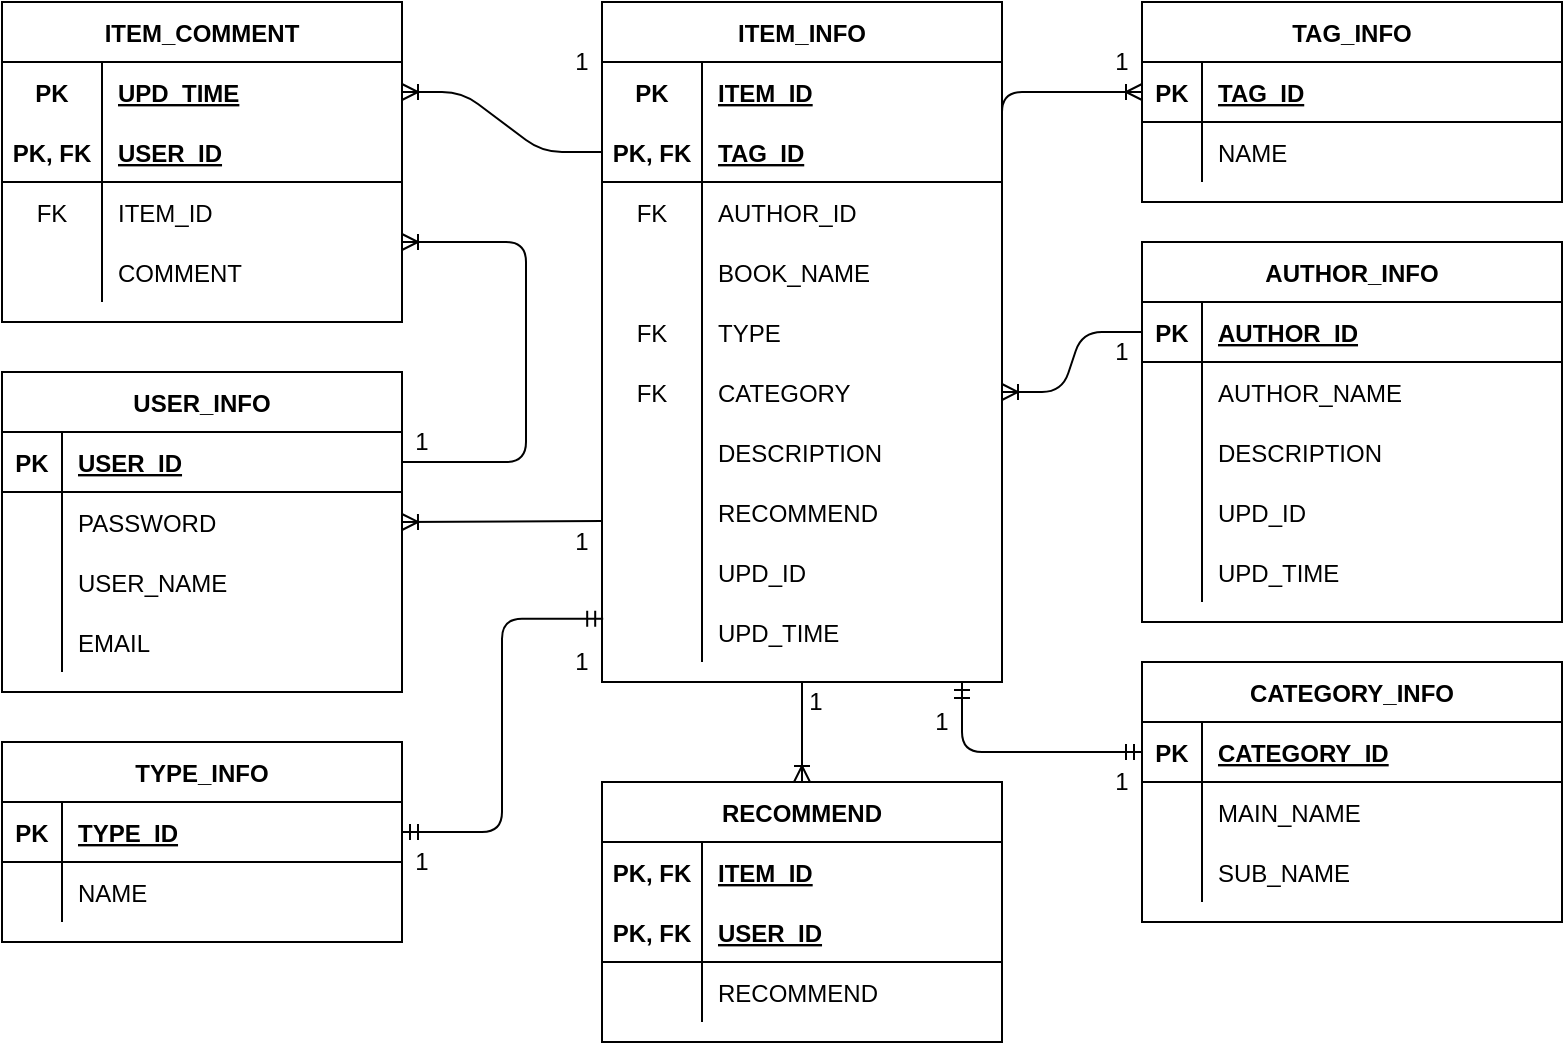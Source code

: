<mxfile version="15.2.7" type="device"><diagram id="R2lEEEUBdFMjLlhIrx00" name="Page-1"><mxGraphModel dx="2005" dy="641" grid="1" gridSize="10" guides="1" tooltips="1" connect="1" arrows="1" fold="1" page="1" pageScale="1" pageWidth="827" pageHeight="583" math="0" shadow="0" extFonts="Permanent Marker^https://fonts.googleapis.com/css?family=Permanent+Marker"><root><mxCell id="0"/><mxCell id="1" parent="0"/><mxCell id="C-vyLk0tnHw3VtMMgP7b-2" value="AUTHOR_INFO" style="shape=table;startSize=30;container=1;collapsible=1;childLayout=tableLayout;fixedRows=1;rowLines=0;fontStyle=1;align=center;resizeLast=1;" parent="1" vertex="1"><mxGeometry x="-230" y="160" width="210" height="190" as="geometry"/></mxCell><mxCell id="C-vyLk0tnHw3VtMMgP7b-3" value="" style="shape=partialRectangle;collapsible=0;dropTarget=0;pointerEvents=0;fillColor=none;points=[[0,0.5],[1,0.5]];portConstraint=eastwest;top=0;left=0;right=0;bottom=1;" parent="C-vyLk0tnHw3VtMMgP7b-2" vertex="1"><mxGeometry y="30" width="210" height="30" as="geometry"/></mxCell><mxCell id="C-vyLk0tnHw3VtMMgP7b-4" value="PK" style="shape=partialRectangle;overflow=hidden;connectable=0;fillColor=none;top=0;left=0;bottom=0;right=0;fontStyle=1;" parent="C-vyLk0tnHw3VtMMgP7b-3" vertex="1"><mxGeometry width="30" height="30" as="geometry"/></mxCell><mxCell id="C-vyLk0tnHw3VtMMgP7b-5" value="AUTHOR_ID" style="shape=partialRectangle;overflow=hidden;connectable=0;fillColor=none;top=0;left=0;bottom=0;right=0;align=left;spacingLeft=6;fontStyle=5;" parent="C-vyLk0tnHw3VtMMgP7b-3" vertex="1"><mxGeometry x="30" width="180" height="30" as="geometry"/></mxCell><mxCell id="C-vyLk0tnHw3VtMMgP7b-6" value="" style="shape=partialRectangle;collapsible=0;dropTarget=0;pointerEvents=0;fillColor=none;points=[[0,0.5],[1,0.5]];portConstraint=eastwest;top=0;left=0;right=0;bottom=0;" parent="C-vyLk0tnHw3VtMMgP7b-2" vertex="1"><mxGeometry y="60" width="210" height="30" as="geometry"/></mxCell><mxCell id="C-vyLk0tnHw3VtMMgP7b-7" value="" style="shape=partialRectangle;overflow=hidden;connectable=0;fillColor=none;top=0;left=0;bottom=0;right=0;" parent="C-vyLk0tnHw3VtMMgP7b-6" vertex="1"><mxGeometry width="30" height="30" as="geometry"/></mxCell><mxCell id="C-vyLk0tnHw3VtMMgP7b-8" value="AUTHOR_NAME" style="shape=partialRectangle;overflow=hidden;connectable=0;fillColor=none;top=0;left=0;bottom=0;right=0;align=left;spacingLeft=6;" parent="C-vyLk0tnHw3VtMMgP7b-6" vertex="1"><mxGeometry x="30" width="180" height="30" as="geometry"/></mxCell><mxCell id="C-vyLk0tnHw3VtMMgP7b-9" value="" style="shape=partialRectangle;collapsible=0;dropTarget=0;pointerEvents=0;fillColor=none;points=[[0,0.5],[1,0.5]];portConstraint=eastwest;top=0;left=0;right=0;bottom=0;" parent="C-vyLk0tnHw3VtMMgP7b-2" vertex="1"><mxGeometry y="90" width="210" height="30" as="geometry"/></mxCell><mxCell id="C-vyLk0tnHw3VtMMgP7b-10" value="" style="shape=partialRectangle;overflow=hidden;connectable=0;fillColor=none;top=0;left=0;bottom=0;right=0;" parent="C-vyLk0tnHw3VtMMgP7b-9" vertex="1"><mxGeometry width="30" height="30" as="geometry"/></mxCell><mxCell id="C-vyLk0tnHw3VtMMgP7b-11" value="DESCRIPTION" style="shape=partialRectangle;overflow=hidden;connectable=0;fillColor=none;top=0;left=0;bottom=0;right=0;align=left;spacingLeft=6;" parent="C-vyLk0tnHw3VtMMgP7b-9" vertex="1"><mxGeometry x="30" width="180" height="30" as="geometry"/></mxCell><mxCell id="mTfB78y3xruUFNrAkFJa-68" style="shape=partialRectangle;collapsible=0;dropTarget=0;pointerEvents=0;fillColor=none;points=[[0,0.5],[1,0.5]];portConstraint=eastwest;top=0;left=0;right=0;bottom=0;" parent="C-vyLk0tnHw3VtMMgP7b-2" vertex="1"><mxGeometry y="120" width="210" height="30" as="geometry"/></mxCell><mxCell id="mTfB78y3xruUFNrAkFJa-69" style="shape=partialRectangle;overflow=hidden;connectable=0;fillColor=none;top=0;left=0;bottom=0;right=0;" parent="mTfB78y3xruUFNrAkFJa-68" vertex="1"><mxGeometry width="30" height="30" as="geometry"/></mxCell><mxCell id="mTfB78y3xruUFNrAkFJa-70" value="UPD_ID" style="shape=partialRectangle;overflow=hidden;connectable=0;fillColor=none;top=0;left=0;bottom=0;right=0;align=left;spacingLeft=6;" parent="mTfB78y3xruUFNrAkFJa-68" vertex="1"><mxGeometry x="30" width="180" height="30" as="geometry"/></mxCell><mxCell id="mTfB78y3xruUFNrAkFJa-71" style="shape=partialRectangle;collapsible=0;dropTarget=0;pointerEvents=0;fillColor=none;points=[[0,0.5],[1,0.5]];portConstraint=eastwest;top=0;left=0;right=0;bottom=0;" parent="C-vyLk0tnHw3VtMMgP7b-2" vertex="1"><mxGeometry y="150" width="210" height="30" as="geometry"/></mxCell><mxCell id="mTfB78y3xruUFNrAkFJa-72" style="shape=partialRectangle;overflow=hidden;connectable=0;fillColor=none;top=0;left=0;bottom=0;right=0;" parent="mTfB78y3xruUFNrAkFJa-71" vertex="1"><mxGeometry width="30" height="30" as="geometry"/></mxCell><mxCell id="mTfB78y3xruUFNrAkFJa-73" value="UPD_TIME" style="shape=partialRectangle;overflow=hidden;connectable=0;fillColor=none;top=0;left=0;bottom=0;right=0;align=left;spacingLeft=6;" parent="mTfB78y3xruUFNrAkFJa-71" vertex="1"><mxGeometry x="30" width="180" height="30" as="geometry"/></mxCell><mxCell id="C-vyLk0tnHw3VtMMgP7b-13" value="TAG_INFO" style="shape=table;startSize=30;container=1;collapsible=1;childLayout=tableLayout;fixedRows=1;rowLines=0;fontStyle=1;align=center;resizeLast=1;" parent="1" vertex="1"><mxGeometry x="-230" y="40" width="210" height="100" as="geometry"/></mxCell><mxCell id="C-vyLk0tnHw3VtMMgP7b-14" value="" style="shape=partialRectangle;collapsible=0;dropTarget=0;pointerEvents=0;fillColor=none;points=[[0,0.5],[1,0.5]];portConstraint=eastwest;top=0;left=0;right=0;bottom=1;" parent="C-vyLk0tnHw3VtMMgP7b-13" vertex="1"><mxGeometry y="30" width="210" height="30" as="geometry"/></mxCell><mxCell id="C-vyLk0tnHw3VtMMgP7b-15" value="PK" style="shape=partialRectangle;overflow=hidden;connectable=0;fillColor=none;top=0;left=0;bottom=0;right=0;fontStyle=1;" parent="C-vyLk0tnHw3VtMMgP7b-14" vertex="1"><mxGeometry width="30" height="30" as="geometry"/></mxCell><mxCell id="C-vyLk0tnHw3VtMMgP7b-16" value="TAG_ID" style="shape=partialRectangle;overflow=hidden;connectable=0;fillColor=none;top=0;left=0;bottom=0;right=0;align=left;spacingLeft=6;fontStyle=5;" parent="C-vyLk0tnHw3VtMMgP7b-14" vertex="1"><mxGeometry x="30" width="180" height="30" as="geometry"/></mxCell><mxCell id="C-vyLk0tnHw3VtMMgP7b-20" value="" style="shape=partialRectangle;collapsible=0;dropTarget=0;pointerEvents=0;fillColor=none;points=[[0,0.5],[1,0.5]];portConstraint=eastwest;top=0;left=0;right=0;bottom=0;" parent="C-vyLk0tnHw3VtMMgP7b-13" vertex="1"><mxGeometry y="60" width="210" height="30" as="geometry"/></mxCell><mxCell id="C-vyLk0tnHw3VtMMgP7b-21" value="" style="shape=partialRectangle;overflow=hidden;connectable=0;fillColor=none;top=0;left=0;bottom=0;right=0;" parent="C-vyLk0tnHw3VtMMgP7b-20" vertex="1"><mxGeometry width="30" height="30" as="geometry"/></mxCell><mxCell id="C-vyLk0tnHw3VtMMgP7b-22" value="NAME" style="shape=partialRectangle;overflow=hidden;connectable=0;fillColor=none;top=0;left=0;bottom=0;right=0;align=left;spacingLeft=6;" parent="C-vyLk0tnHw3VtMMgP7b-20" vertex="1"><mxGeometry x="30" width="180" height="30" as="geometry"/></mxCell><mxCell id="C-vyLk0tnHw3VtMMgP7b-23" value="ITEM_INFO" style="shape=table;startSize=30;container=1;collapsible=1;childLayout=tableLayout;fixedRows=1;rowLines=0;fontStyle=1;align=center;resizeLast=1;" parent="1" vertex="1"><mxGeometry x="-500" y="40" width="200" height="340" as="geometry"/></mxCell><mxCell id="mTfB78y3xruUFNrAkFJa-4" style="shape=partialRectangle;collapsible=0;dropTarget=0;pointerEvents=0;fillColor=none;points=[[0,0.5],[1,0.5]];portConstraint=eastwest;top=0;left=0;right=0;bottom=0;" parent="C-vyLk0tnHw3VtMMgP7b-23" vertex="1"><mxGeometry y="30" width="200" height="30" as="geometry"/></mxCell><mxCell id="mTfB78y3xruUFNrAkFJa-5" value="PK" style="shape=partialRectangle;overflow=hidden;connectable=0;fillColor=none;top=0;left=0;bottom=0;right=0;fontStyle=1" parent="mTfB78y3xruUFNrAkFJa-4" vertex="1"><mxGeometry width="50" height="30" as="geometry"/></mxCell><mxCell id="mTfB78y3xruUFNrAkFJa-6" value="ITEM_ID" style="shape=partialRectangle;overflow=hidden;connectable=0;fillColor=none;top=0;left=0;bottom=0;right=0;align=left;spacingLeft=6;fontStyle=5" parent="mTfB78y3xruUFNrAkFJa-4" vertex="1"><mxGeometry x="50" width="150" height="30" as="geometry"/></mxCell><mxCell id="C-vyLk0tnHw3VtMMgP7b-24" value="" style="shape=partialRectangle;collapsible=0;dropTarget=0;pointerEvents=0;fillColor=none;points=[[0,0.5],[1,0.5]];portConstraint=eastwest;top=0;left=0;right=0;bottom=1;" parent="C-vyLk0tnHw3VtMMgP7b-23" vertex="1"><mxGeometry y="60" width="200" height="30" as="geometry"/></mxCell><mxCell id="C-vyLk0tnHw3VtMMgP7b-25" value="PK, FK" style="shape=partialRectangle;overflow=hidden;connectable=0;fillColor=none;top=0;left=0;bottom=0;right=0;fontStyle=1;" parent="C-vyLk0tnHw3VtMMgP7b-24" vertex="1"><mxGeometry width="50" height="30" as="geometry"/></mxCell><mxCell id="C-vyLk0tnHw3VtMMgP7b-26" value="TAG_ID" style="shape=partialRectangle;overflow=hidden;connectable=0;fillColor=none;top=0;left=0;bottom=0;right=0;align=left;spacingLeft=6;fontStyle=5;" parent="C-vyLk0tnHw3VtMMgP7b-24" vertex="1"><mxGeometry x="50" width="150" height="30" as="geometry"/></mxCell><mxCell id="mTfB78y3xruUFNrAkFJa-1" style="shape=partialRectangle;collapsible=0;dropTarget=0;pointerEvents=0;fillColor=none;points=[[0,0.5],[1,0.5]];portConstraint=eastwest;top=0;left=0;right=0;bottom=0;" parent="C-vyLk0tnHw3VtMMgP7b-23" vertex="1"><mxGeometry y="90" width="200" height="30" as="geometry"/></mxCell><mxCell id="mTfB78y3xruUFNrAkFJa-2" value="FK" style="shape=partialRectangle;overflow=hidden;connectable=0;fillColor=none;top=0;left=0;bottom=0;right=0;" parent="mTfB78y3xruUFNrAkFJa-1" vertex="1"><mxGeometry width="50" height="30" as="geometry"/></mxCell><mxCell id="mTfB78y3xruUFNrAkFJa-3" value="AUTHOR_ID" style="shape=partialRectangle;overflow=hidden;connectable=0;fillColor=none;top=0;left=0;bottom=0;right=0;align=left;spacingLeft=6;" parent="mTfB78y3xruUFNrAkFJa-1" vertex="1"><mxGeometry x="50" width="150" height="30" as="geometry"/></mxCell><mxCell id="C-vyLk0tnHw3VtMMgP7b-27" value="" style="shape=partialRectangle;collapsible=0;dropTarget=0;pointerEvents=0;fillColor=none;points=[[0,0.5],[1,0.5]];portConstraint=eastwest;top=0;left=0;right=0;bottom=0;" parent="C-vyLk0tnHw3VtMMgP7b-23" vertex="1"><mxGeometry y="120" width="200" height="30" as="geometry"/></mxCell><mxCell id="C-vyLk0tnHw3VtMMgP7b-28" value="" style="shape=partialRectangle;overflow=hidden;connectable=0;fillColor=none;top=0;left=0;bottom=0;right=0;" parent="C-vyLk0tnHw3VtMMgP7b-27" vertex="1"><mxGeometry width="50" height="30" as="geometry"/></mxCell><mxCell id="C-vyLk0tnHw3VtMMgP7b-29" value="BOOK_NAME" style="shape=partialRectangle;overflow=hidden;connectable=0;fillColor=none;top=0;left=0;bottom=0;right=0;align=left;spacingLeft=6;" parent="C-vyLk0tnHw3VtMMgP7b-27" vertex="1"><mxGeometry x="50" width="150" height="30" as="geometry"/></mxCell><mxCell id="mTfB78y3xruUFNrAkFJa-52" style="shape=partialRectangle;collapsible=0;dropTarget=0;pointerEvents=0;fillColor=none;points=[[0,0.5],[1,0.5]];portConstraint=eastwest;top=0;left=0;right=0;bottom=0;" parent="C-vyLk0tnHw3VtMMgP7b-23" vertex="1"><mxGeometry y="150" width="200" height="30" as="geometry"/></mxCell><mxCell id="mTfB78y3xruUFNrAkFJa-53" value="FK" style="shape=partialRectangle;overflow=hidden;connectable=0;fillColor=none;top=0;left=0;bottom=0;right=0;" parent="mTfB78y3xruUFNrAkFJa-52" vertex="1"><mxGeometry width="50" height="30" as="geometry"/></mxCell><mxCell id="mTfB78y3xruUFNrAkFJa-54" value="TYPE" style="shape=partialRectangle;overflow=hidden;connectable=0;fillColor=none;top=0;left=0;bottom=0;right=0;align=left;spacingLeft=6;" parent="mTfB78y3xruUFNrAkFJa-52" vertex="1"><mxGeometry x="50" width="150" height="30" as="geometry"/></mxCell><mxCell id="mTfB78y3xruUFNrAkFJa-43" style="shape=partialRectangle;collapsible=0;dropTarget=0;pointerEvents=0;fillColor=none;points=[[0,0.5],[1,0.5]];portConstraint=eastwest;top=0;left=0;right=0;bottom=0;" parent="C-vyLk0tnHw3VtMMgP7b-23" vertex="1"><mxGeometry y="180" width="200" height="30" as="geometry"/></mxCell><mxCell id="mTfB78y3xruUFNrAkFJa-44" value="FK" style="shape=partialRectangle;overflow=hidden;connectable=0;fillColor=none;top=0;left=0;bottom=0;right=0;" parent="mTfB78y3xruUFNrAkFJa-43" vertex="1"><mxGeometry width="50" height="30" as="geometry"/></mxCell><mxCell id="mTfB78y3xruUFNrAkFJa-45" value="CATEGORY" style="shape=partialRectangle;overflow=hidden;connectable=0;fillColor=none;top=0;left=0;bottom=0;right=0;align=left;spacingLeft=6;" parent="mTfB78y3xruUFNrAkFJa-43" vertex="1"><mxGeometry x="50" width="150" height="30" as="geometry"/></mxCell><mxCell id="mTfB78y3xruUFNrAkFJa-49" style="shape=partialRectangle;collapsible=0;dropTarget=0;pointerEvents=0;fillColor=none;points=[[0,0.5],[1,0.5]];portConstraint=eastwest;top=0;left=0;right=0;bottom=0;" parent="C-vyLk0tnHw3VtMMgP7b-23" vertex="1"><mxGeometry y="210" width="200" height="30" as="geometry"/></mxCell><mxCell id="mTfB78y3xruUFNrAkFJa-50" style="shape=partialRectangle;overflow=hidden;connectable=0;fillColor=none;top=0;left=0;bottom=0;right=0;" parent="mTfB78y3xruUFNrAkFJa-49" vertex="1"><mxGeometry width="50" height="30" as="geometry"/></mxCell><mxCell id="mTfB78y3xruUFNrAkFJa-51" value="DESCRIPTION" style="shape=partialRectangle;overflow=hidden;connectable=0;fillColor=none;top=0;left=0;bottom=0;right=0;align=left;spacingLeft=6;" parent="mTfB78y3xruUFNrAkFJa-49" vertex="1"><mxGeometry x="50" width="150" height="30" as="geometry"/></mxCell><mxCell id="mTfB78y3xruUFNrAkFJa-65" style="shape=partialRectangle;collapsible=0;dropTarget=0;pointerEvents=0;fillColor=none;points=[[0,0.5],[1,0.5]];portConstraint=eastwest;top=0;left=0;right=0;bottom=0;" parent="C-vyLk0tnHw3VtMMgP7b-23" vertex="1"><mxGeometry y="240" width="200" height="30" as="geometry"/></mxCell><mxCell id="mTfB78y3xruUFNrAkFJa-66" style="shape=partialRectangle;overflow=hidden;connectable=0;fillColor=none;top=0;left=0;bottom=0;right=0;" parent="mTfB78y3xruUFNrAkFJa-65" vertex="1"><mxGeometry width="50" height="30" as="geometry"/></mxCell><mxCell id="mTfB78y3xruUFNrAkFJa-67" value="RECOMMEND" style="shape=partialRectangle;overflow=hidden;connectable=0;fillColor=none;top=0;left=0;bottom=0;right=0;align=left;spacingLeft=6;" parent="mTfB78y3xruUFNrAkFJa-65" vertex="1"><mxGeometry x="50" width="150" height="30" as="geometry"/></mxCell><mxCell id="mTfB78y3xruUFNrAkFJa-74" style="shape=partialRectangle;collapsible=0;dropTarget=0;pointerEvents=0;fillColor=none;points=[[0,0.5],[1,0.5]];portConstraint=eastwest;top=0;left=0;right=0;bottom=0;" parent="C-vyLk0tnHw3VtMMgP7b-23" vertex="1"><mxGeometry y="270" width="200" height="30" as="geometry"/></mxCell><mxCell id="mTfB78y3xruUFNrAkFJa-75" style="shape=partialRectangle;overflow=hidden;connectable=0;fillColor=none;top=0;left=0;bottom=0;right=0;" parent="mTfB78y3xruUFNrAkFJa-74" vertex="1"><mxGeometry width="50" height="30" as="geometry"/></mxCell><mxCell id="mTfB78y3xruUFNrAkFJa-76" value="UPD_ID" style="shape=partialRectangle;overflow=hidden;connectable=0;fillColor=none;top=0;left=0;bottom=0;right=0;align=left;spacingLeft=6;" parent="mTfB78y3xruUFNrAkFJa-74" vertex="1"><mxGeometry x="50" width="150" height="30" as="geometry"/></mxCell><mxCell id="mTfB78y3xruUFNrAkFJa-77" style="shape=partialRectangle;collapsible=0;dropTarget=0;pointerEvents=0;fillColor=none;points=[[0,0.5],[1,0.5]];portConstraint=eastwest;top=0;left=0;right=0;bottom=0;" parent="C-vyLk0tnHw3VtMMgP7b-23" vertex="1"><mxGeometry y="300" width="200" height="30" as="geometry"/></mxCell><mxCell id="mTfB78y3xruUFNrAkFJa-78" style="shape=partialRectangle;overflow=hidden;connectable=0;fillColor=none;top=0;left=0;bottom=0;right=0;" parent="mTfB78y3xruUFNrAkFJa-77" vertex="1"><mxGeometry width="50" height="30" as="geometry"/></mxCell><mxCell id="mTfB78y3xruUFNrAkFJa-79" value="UPD_TIME" style="shape=partialRectangle;overflow=hidden;connectable=0;fillColor=none;top=0;left=0;bottom=0;right=0;align=left;spacingLeft=6;" parent="mTfB78y3xruUFNrAkFJa-77" vertex="1"><mxGeometry x="50" width="150" height="30" as="geometry"/></mxCell><mxCell id="mTfB78y3xruUFNrAkFJa-7" value="ITEM_COMMENT" style="shape=table;startSize=30;container=1;collapsible=1;childLayout=tableLayout;fixedRows=1;rowLines=0;fontStyle=1;align=center;resizeLast=1;" parent="1" vertex="1"><mxGeometry x="-800" y="40" width="200" height="160" as="geometry"/></mxCell><mxCell id="mTfB78y3xruUFNrAkFJa-11" style="shape=partialRectangle;collapsible=0;dropTarget=0;pointerEvents=0;fillColor=none;points=[[0,0.5],[1,0.5]];portConstraint=eastwest;top=0;left=0;right=0;bottom=0;" parent="mTfB78y3xruUFNrAkFJa-7" vertex="1"><mxGeometry y="30" width="200" height="30" as="geometry"/></mxCell><mxCell id="mTfB78y3xruUFNrAkFJa-12" value="PK" style="shape=partialRectangle;overflow=hidden;connectable=0;fillColor=none;top=0;left=0;bottom=0;right=0;fontStyle=1" parent="mTfB78y3xruUFNrAkFJa-11" vertex="1"><mxGeometry width="50" height="30" as="geometry"/></mxCell><mxCell id="mTfB78y3xruUFNrAkFJa-13" value="UPD_TIME" style="shape=partialRectangle;overflow=hidden;connectable=0;fillColor=none;top=0;left=0;bottom=0;right=0;align=left;spacingLeft=6;fontStyle=5" parent="mTfB78y3xruUFNrAkFJa-11" vertex="1"><mxGeometry x="50" width="150" height="30" as="geometry"/></mxCell><mxCell id="mTfB78y3xruUFNrAkFJa-8" value="" style="shape=partialRectangle;collapsible=0;dropTarget=0;pointerEvents=0;fillColor=none;points=[[0,0.5],[1,0.5]];portConstraint=eastwest;top=0;left=0;right=0;bottom=1;" parent="mTfB78y3xruUFNrAkFJa-7" vertex="1"><mxGeometry y="60" width="200" height="30" as="geometry"/></mxCell><mxCell id="mTfB78y3xruUFNrAkFJa-9" value="PK, FK" style="shape=partialRectangle;overflow=hidden;connectable=0;fillColor=none;top=0;left=0;bottom=0;right=0;fontStyle=1;" parent="mTfB78y3xruUFNrAkFJa-8" vertex="1"><mxGeometry width="50" height="30" as="geometry"/></mxCell><mxCell id="mTfB78y3xruUFNrAkFJa-10" value="USER_ID" style="shape=partialRectangle;overflow=hidden;connectable=0;fillColor=none;top=0;left=0;bottom=0;right=0;align=left;spacingLeft=6;fontStyle=5;" parent="mTfB78y3xruUFNrAkFJa-8" vertex="1"><mxGeometry x="50" width="150" height="30" as="geometry"/></mxCell><mxCell id="mTfB78y3xruUFNrAkFJa-14" value="" style="shape=partialRectangle;collapsible=0;dropTarget=0;pointerEvents=0;fillColor=none;points=[[0,0.5],[1,0.5]];portConstraint=eastwest;top=0;left=0;right=0;bottom=0;" parent="mTfB78y3xruUFNrAkFJa-7" vertex="1"><mxGeometry y="90" width="200" height="30" as="geometry"/></mxCell><mxCell id="mTfB78y3xruUFNrAkFJa-15" value="FK" style="shape=partialRectangle;overflow=hidden;connectable=0;fillColor=none;top=0;left=0;bottom=0;right=0;" parent="mTfB78y3xruUFNrAkFJa-14" vertex="1"><mxGeometry width="50" height="30" as="geometry"/></mxCell><mxCell id="mTfB78y3xruUFNrAkFJa-16" value="ITEM_ID" style="shape=partialRectangle;overflow=hidden;connectable=0;fillColor=none;top=0;left=0;bottom=0;right=0;align=left;spacingLeft=6;" parent="mTfB78y3xruUFNrAkFJa-14" vertex="1"><mxGeometry x="50" width="150" height="30" as="geometry"/></mxCell><mxCell id="mTfB78y3xruUFNrAkFJa-17" style="shape=partialRectangle;collapsible=0;dropTarget=0;pointerEvents=0;fillColor=none;points=[[0,0.5],[1,0.5]];portConstraint=eastwest;top=0;left=0;right=0;bottom=0;" parent="mTfB78y3xruUFNrAkFJa-7" vertex="1"><mxGeometry y="120" width="200" height="30" as="geometry"/></mxCell><mxCell id="mTfB78y3xruUFNrAkFJa-18" style="shape=partialRectangle;overflow=hidden;connectable=0;fillColor=none;top=0;left=0;bottom=0;right=0;" parent="mTfB78y3xruUFNrAkFJa-17" vertex="1"><mxGeometry width="50" height="30" as="geometry"/></mxCell><mxCell id="mTfB78y3xruUFNrAkFJa-19" value="COMMENT" style="shape=partialRectangle;overflow=hidden;connectable=0;fillColor=none;top=0;left=0;bottom=0;right=0;align=left;spacingLeft=6;" parent="mTfB78y3xruUFNrAkFJa-17" vertex="1"><mxGeometry x="50" width="150" height="30" as="geometry"/></mxCell><mxCell id="mTfB78y3xruUFNrAkFJa-30" value="USER_INFO" style="shape=table;startSize=30;container=1;collapsible=1;childLayout=tableLayout;fixedRows=1;rowLines=0;fontStyle=1;align=center;resizeLast=1;" parent="1" vertex="1"><mxGeometry x="-800" y="225" width="200.0" height="160" as="geometry"/></mxCell><mxCell id="mTfB78y3xruUFNrAkFJa-31" value="" style="shape=partialRectangle;collapsible=0;dropTarget=0;pointerEvents=0;fillColor=none;points=[[0,0.5],[1,0.5]];portConstraint=eastwest;top=0;left=0;right=0;bottom=1;" parent="mTfB78y3xruUFNrAkFJa-30" vertex="1"><mxGeometry y="30" width="200.0" height="30" as="geometry"/></mxCell><mxCell id="mTfB78y3xruUFNrAkFJa-32" value="PK" style="shape=partialRectangle;overflow=hidden;connectable=0;fillColor=none;top=0;left=0;bottom=0;right=0;fontStyle=1;" parent="mTfB78y3xruUFNrAkFJa-31" vertex="1"><mxGeometry width="30" height="30" as="geometry"/></mxCell><mxCell id="mTfB78y3xruUFNrAkFJa-33" value="USER_ID" style="shape=partialRectangle;overflow=hidden;connectable=0;fillColor=none;top=0;left=0;bottom=0;right=0;align=left;spacingLeft=6;fontStyle=5;" parent="mTfB78y3xruUFNrAkFJa-31" vertex="1"><mxGeometry x="30" width="170.0" height="30" as="geometry"/></mxCell><mxCell id="kcVBaoiphU3VnjTuC6Q3-1" style="shape=partialRectangle;collapsible=0;dropTarget=0;pointerEvents=0;fillColor=none;points=[[0,0.5],[1,0.5]];portConstraint=eastwest;top=0;left=0;right=0;bottom=0;" vertex="1" parent="mTfB78y3xruUFNrAkFJa-30"><mxGeometry y="60" width="200.0" height="30" as="geometry"/></mxCell><mxCell id="kcVBaoiphU3VnjTuC6Q3-2" style="shape=partialRectangle;overflow=hidden;connectable=0;fillColor=none;top=0;left=0;bottom=0;right=0;" vertex="1" parent="kcVBaoiphU3VnjTuC6Q3-1"><mxGeometry width="30" height="30" as="geometry"/></mxCell><mxCell id="kcVBaoiphU3VnjTuC6Q3-3" value="PASSWORD" style="shape=partialRectangle;overflow=hidden;connectable=0;fillColor=none;top=0;left=0;bottom=0;right=0;align=left;spacingLeft=6;" vertex="1" parent="kcVBaoiphU3VnjTuC6Q3-1"><mxGeometry x="30" width="170.0" height="30" as="geometry"/></mxCell><mxCell id="mTfB78y3xruUFNrAkFJa-34" value="" style="shape=partialRectangle;collapsible=0;dropTarget=0;pointerEvents=0;fillColor=none;points=[[0,0.5],[1,0.5]];portConstraint=eastwest;top=0;left=0;right=0;bottom=0;" parent="mTfB78y3xruUFNrAkFJa-30" vertex="1"><mxGeometry y="90" width="200.0" height="30" as="geometry"/></mxCell><mxCell id="mTfB78y3xruUFNrAkFJa-35" value="" style="shape=partialRectangle;overflow=hidden;connectable=0;fillColor=none;top=0;left=0;bottom=0;right=0;" parent="mTfB78y3xruUFNrAkFJa-34" vertex="1"><mxGeometry width="30" height="30" as="geometry"/></mxCell><mxCell id="mTfB78y3xruUFNrAkFJa-36" value="USER_NAME" style="shape=partialRectangle;overflow=hidden;connectable=0;fillColor=none;top=0;left=0;bottom=0;right=0;align=left;spacingLeft=6;" parent="mTfB78y3xruUFNrAkFJa-34" vertex="1"><mxGeometry x="30" width="170.0" height="30" as="geometry"/></mxCell><mxCell id="mTfB78y3xruUFNrAkFJa-37" value="" style="shape=partialRectangle;collapsible=0;dropTarget=0;pointerEvents=0;fillColor=none;points=[[0,0.5],[1,0.5]];portConstraint=eastwest;top=0;left=0;right=0;bottom=0;" parent="mTfB78y3xruUFNrAkFJa-30" vertex="1"><mxGeometry y="120" width="200.0" height="30" as="geometry"/></mxCell><mxCell id="mTfB78y3xruUFNrAkFJa-38" value="" style="shape=partialRectangle;overflow=hidden;connectable=0;fillColor=none;top=0;left=0;bottom=0;right=0;" parent="mTfB78y3xruUFNrAkFJa-37" vertex="1"><mxGeometry width="30" height="30" as="geometry"/></mxCell><mxCell id="mTfB78y3xruUFNrAkFJa-39" value="EMAIL" style="shape=partialRectangle;overflow=hidden;connectable=0;fillColor=none;top=0;left=0;bottom=0;right=0;align=left;spacingLeft=6;" parent="mTfB78y3xruUFNrAkFJa-37" vertex="1"><mxGeometry x="30" width="170.0" height="30" as="geometry"/></mxCell><mxCell id="mTfB78y3xruUFNrAkFJa-55" value="TYPE_INFO" style="shape=table;startSize=30;container=1;collapsible=1;childLayout=tableLayout;fixedRows=1;rowLines=0;fontStyle=1;align=center;resizeLast=1;" parent="1" vertex="1"><mxGeometry x="-800" y="410" width="200.0" height="100" as="geometry"/></mxCell><mxCell id="mTfB78y3xruUFNrAkFJa-56" value="" style="shape=partialRectangle;collapsible=0;dropTarget=0;pointerEvents=0;fillColor=none;points=[[0,0.5],[1,0.5]];portConstraint=eastwest;top=0;left=0;right=0;bottom=1;" parent="mTfB78y3xruUFNrAkFJa-55" vertex="1"><mxGeometry y="30" width="200.0" height="30" as="geometry"/></mxCell><mxCell id="mTfB78y3xruUFNrAkFJa-57" value="PK" style="shape=partialRectangle;overflow=hidden;connectable=0;fillColor=none;top=0;left=0;bottom=0;right=0;fontStyle=1;" parent="mTfB78y3xruUFNrAkFJa-56" vertex="1"><mxGeometry width="30" height="30" as="geometry"/></mxCell><mxCell id="mTfB78y3xruUFNrAkFJa-58" value="TYPE_ID" style="shape=partialRectangle;overflow=hidden;connectable=0;fillColor=none;top=0;left=0;bottom=0;right=0;align=left;spacingLeft=6;fontStyle=5;" parent="mTfB78y3xruUFNrAkFJa-56" vertex="1"><mxGeometry x="30" width="170.0" height="30" as="geometry"/></mxCell><mxCell id="mTfB78y3xruUFNrAkFJa-59" value="" style="shape=partialRectangle;collapsible=0;dropTarget=0;pointerEvents=0;fillColor=none;points=[[0,0.5],[1,0.5]];portConstraint=eastwest;top=0;left=0;right=0;bottom=0;" parent="mTfB78y3xruUFNrAkFJa-55" vertex="1"><mxGeometry y="60" width="200.0" height="30" as="geometry"/></mxCell><mxCell id="mTfB78y3xruUFNrAkFJa-60" value="" style="shape=partialRectangle;overflow=hidden;connectable=0;fillColor=none;top=0;left=0;bottom=0;right=0;" parent="mTfB78y3xruUFNrAkFJa-59" vertex="1"><mxGeometry width="30" height="30" as="geometry"/></mxCell><mxCell id="mTfB78y3xruUFNrAkFJa-61" value="NAME" style="shape=partialRectangle;overflow=hidden;connectable=0;fillColor=none;top=0;left=0;bottom=0;right=0;align=left;spacingLeft=6;" parent="mTfB78y3xruUFNrAkFJa-59" vertex="1"><mxGeometry x="30" width="170.0" height="30" as="geometry"/></mxCell><mxCell id="mTfB78y3xruUFNrAkFJa-81" value="" style="edgeStyle=entityRelationEdgeStyle;fontSize=12;html=1;endArrow=ERoneToMany;exitX=0;exitY=0.5;exitDx=0;exitDy=0;entryX=1;entryY=0.5;entryDx=0;entryDy=0;" parent="1" source="C-vyLk0tnHw3VtMMgP7b-24" target="mTfB78y3xruUFNrAkFJa-11" edge="1"><mxGeometry width="100" height="100" relative="1" as="geometry"><mxPoint x="-280" y="240" as="sourcePoint"/><mxPoint x="-180" y="140" as="targetPoint"/></mxGeometry></mxCell><mxCell id="mTfB78y3xruUFNrAkFJa-82" value="1" style="text;html=1;strokeColor=none;fillColor=none;align=center;verticalAlign=middle;whiteSpace=wrap;rounded=0;" parent="1" vertex="1"><mxGeometry x="-530" y="60" width="40" height="20" as="geometry"/></mxCell><mxCell id="mTfB78y3xruUFNrAkFJa-95" value="" style="edgeStyle=elbowEdgeStyle;fontSize=12;html=1;endArrow=ERoneToMany;exitX=1;exitY=0.5;exitDx=0;exitDy=0;entryX=0;entryY=0.5;entryDx=0;entryDy=0;" parent="1" source="C-vyLk0tnHw3VtMMgP7b-24" target="C-vyLk0tnHw3VtMMgP7b-14" edge="1"><mxGeometry width="100" height="100" relative="1" as="geometry"><mxPoint x="-70" y="240" as="sourcePoint"/><mxPoint x="30" y="140" as="targetPoint"/><Array as="points"><mxPoint x="-300" y="85"/></Array></mxGeometry></mxCell><mxCell id="mTfB78y3xruUFNrAkFJa-96" value="1" style="text;html=1;strokeColor=none;fillColor=none;align=center;verticalAlign=middle;whiteSpace=wrap;rounded=0;" parent="1" vertex="1"><mxGeometry x="-260" y="60" width="40" height="20" as="geometry"/></mxCell><mxCell id="mTfB78y3xruUFNrAkFJa-97" value="" style="edgeStyle=elbowEdgeStyle;fontSize=12;html=1;endArrow=ERmandOne;startArrow=ERmandOne;exitX=0.003;exitY=0.278;exitDx=0;exitDy=0;exitPerimeter=0;" parent="1" target="mTfB78y3xruUFNrAkFJa-56" edge="1" source="mTfB78y3xruUFNrAkFJa-77"><mxGeometry width="100" height="100" relative="1" as="geometry"><mxPoint x="-480" y="380" as="sourcePoint"/><mxPoint x="-290" y="260" as="targetPoint"/><Array as="points"><mxPoint x="-550" y="400"/><mxPoint x="-400" y="450"/></Array></mxGeometry></mxCell><mxCell id="mTfB78y3xruUFNrAkFJa-100" value="1" style="text;html=1;strokeColor=none;fillColor=none;align=center;verticalAlign=middle;whiteSpace=wrap;rounded=0;" parent="1" vertex="1"><mxGeometry x="-530" y="360" width="40" height="20" as="geometry"/></mxCell><mxCell id="mTfB78y3xruUFNrAkFJa-101" value="1" style="text;html=1;strokeColor=none;fillColor=none;align=center;verticalAlign=middle;whiteSpace=wrap;rounded=0;" parent="1" vertex="1"><mxGeometry x="-610" y="460" width="40" height="20" as="geometry"/></mxCell><mxCell id="mTfB78y3xruUFNrAkFJa-102" value="" style="edgeStyle=entityRelationEdgeStyle;fontSize=12;html=1;endArrow=ERoneToMany;exitX=0;exitY=0.5;exitDx=0;exitDy=0;entryX=1;entryY=0.5;entryDx=0;entryDy=0;" parent="1" source="C-vyLk0tnHw3VtMMgP7b-3" target="mTfB78y3xruUFNrAkFJa-43" edge="1"><mxGeometry width="100" height="100" relative="1" as="geometry"><mxPoint x="-490.0" y="95" as="sourcePoint"/><mxPoint x="-550.0" y="95" as="targetPoint"/></mxGeometry></mxCell><mxCell id="mTfB78y3xruUFNrAkFJa-103" value="1" style="text;html=1;strokeColor=none;fillColor=none;align=center;verticalAlign=middle;whiteSpace=wrap;rounded=0;" parent="1" vertex="1"><mxGeometry x="-260" y="205" width="40" height="20" as="geometry"/></mxCell><mxCell id="mTfB78y3xruUFNrAkFJa-105" value="1" style="text;html=1;strokeColor=none;fillColor=none;align=center;verticalAlign=middle;whiteSpace=wrap;rounded=0;" parent="1" vertex="1"><mxGeometry x="-530" y="300" width="40" height="20" as="geometry"/></mxCell><mxCell id="mTfB78y3xruUFNrAkFJa-106" value="" style="edgeStyle=elbowEdgeStyle;fontSize=12;html=1;endArrow=ERoneToMany;" parent="1" edge="1"><mxGeometry width="100" height="100" relative="1" as="geometry"><mxPoint x="-600" y="270" as="sourcePoint"/><mxPoint x="-600" y="160" as="targetPoint"/><Array as="points"><mxPoint x="-538" y="220"/></Array></mxGeometry></mxCell><mxCell id="mTfB78y3xruUFNrAkFJa-107" value="1" style="text;html=1;strokeColor=none;fillColor=none;align=center;verticalAlign=middle;whiteSpace=wrap;rounded=0;" parent="1" vertex="1"><mxGeometry x="-610" y="250" width="40" height="20" as="geometry"/></mxCell><mxCell id="9sXfGwDThpZRRCnWMSmT-2" value="CATEGORY_INFO" style="shape=table;startSize=30;container=1;collapsible=1;childLayout=tableLayout;fixedRows=1;rowLines=0;fontStyle=1;align=center;resizeLast=1;" parent="1" vertex="1"><mxGeometry x="-230" y="370" width="210" height="130" as="geometry"/></mxCell><mxCell id="9sXfGwDThpZRRCnWMSmT-3" value="" style="shape=partialRectangle;collapsible=0;dropTarget=0;pointerEvents=0;fillColor=none;points=[[0,0.5],[1,0.5]];portConstraint=eastwest;top=0;left=0;right=0;bottom=1;" parent="9sXfGwDThpZRRCnWMSmT-2" vertex="1"><mxGeometry y="30" width="210" height="30" as="geometry"/></mxCell><mxCell id="9sXfGwDThpZRRCnWMSmT-4" value="PK" style="shape=partialRectangle;overflow=hidden;connectable=0;fillColor=none;top=0;left=0;bottom=0;right=0;fontStyle=1;" parent="9sXfGwDThpZRRCnWMSmT-3" vertex="1"><mxGeometry width="30" height="30" as="geometry"/></mxCell><mxCell id="9sXfGwDThpZRRCnWMSmT-5" value="CATEGORY_ID" style="shape=partialRectangle;overflow=hidden;connectable=0;fillColor=none;top=0;left=0;bottom=0;right=0;align=left;spacingLeft=6;fontStyle=5;" parent="9sXfGwDThpZRRCnWMSmT-3" vertex="1"><mxGeometry x="30" width="180" height="30" as="geometry"/></mxCell><mxCell id="9sXfGwDThpZRRCnWMSmT-6" value="" style="shape=partialRectangle;collapsible=0;dropTarget=0;pointerEvents=0;fillColor=none;points=[[0,0.5],[1,0.5]];portConstraint=eastwest;top=0;left=0;right=0;bottom=0;" parent="9sXfGwDThpZRRCnWMSmT-2" vertex="1"><mxGeometry y="60" width="210" height="30" as="geometry"/></mxCell><mxCell id="9sXfGwDThpZRRCnWMSmT-7" value="" style="shape=partialRectangle;overflow=hidden;connectable=0;fillColor=none;top=0;left=0;bottom=0;right=0;" parent="9sXfGwDThpZRRCnWMSmT-6" vertex="1"><mxGeometry width="30" height="30" as="geometry"/></mxCell><mxCell id="9sXfGwDThpZRRCnWMSmT-8" value="MAIN_NAME" style="shape=partialRectangle;overflow=hidden;connectable=0;fillColor=none;top=0;left=0;bottom=0;right=0;align=left;spacingLeft=6;" parent="9sXfGwDThpZRRCnWMSmT-6" vertex="1"><mxGeometry x="30" width="180" height="30" as="geometry"/></mxCell><mxCell id="kcVBaoiphU3VnjTuC6Q3-25" style="shape=partialRectangle;collapsible=0;dropTarget=0;pointerEvents=0;fillColor=none;points=[[0,0.5],[1,0.5]];portConstraint=eastwest;top=0;left=0;right=0;bottom=0;" vertex="1" parent="9sXfGwDThpZRRCnWMSmT-2"><mxGeometry y="90" width="210" height="30" as="geometry"/></mxCell><mxCell id="kcVBaoiphU3VnjTuC6Q3-26" style="shape=partialRectangle;overflow=hidden;connectable=0;fillColor=none;top=0;left=0;bottom=0;right=0;" vertex="1" parent="kcVBaoiphU3VnjTuC6Q3-25"><mxGeometry width="30" height="30" as="geometry"/></mxCell><mxCell id="kcVBaoiphU3VnjTuC6Q3-27" value="SUB_NAME" style="shape=partialRectangle;overflow=hidden;connectable=0;fillColor=none;top=0;left=0;bottom=0;right=0;align=left;spacingLeft=6;" vertex="1" parent="kcVBaoiphU3VnjTuC6Q3-25"><mxGeometry x="30" width="180" height="30" as="geometry"/></mxCell><mxCell id="9sXfGwDThpZRRCnWMSmT-9" value="" style="edgeStyle=elbowEdgeStyle;fontSize=12;html=1;endArrow=ERmandOne;startArrow=ERmandOne;entryX=0;entryY=0.5;entryDx=0;entryDy=0;" parent="1" target="9sXfGwDThpZRRCnWMSmT-3" edge="1"><mxGeometry width="100" height="100" relative="1" as="geometry"><mxPoint x="-320" y="380" as="sourcePoint"/><mxPoint x="-590.0" y="505" as="targetPoint"/><Array as="points"><mxPoint x="-320" y="440"/><mxPoint x="-390" y="460"/></Array></mxGeometry></mxCell><mxCell id="9sXfGwDThpZRRCnWMSmT-10" value="1" style="text;html=1;strokeColor=none;fillColor=none;align=center;verticalAlign=middle;whiteSpace=wrap;rounded=0;" parent="1" vertex="1"><mxGeometry x="-350" y="390" width="40" height="20" as="geometry"/></mxCell><mxCell id="9sXfGwDThpZRRCnWMSmT-12" value="1" style="text;html=1;strokeColor=none;fillColor=none;align=center;verticalAlign=middle;whiteSpace=wrap;rounded=0;" parent="1" vertex="1"><mxGeometry x="-260" y="420" width="40" height="20" as="geometry"/></mxCell><mxCell id="kcVBaoiphU3VnjTuC6Q3-10" value="" style="fontSize=12;html=1;endArrow=ERoneToMany;exitX=0.001;exitY=0.652;exitDx=0;exitDy=0;entryX=1;entryY=0.5;entryDx=0;entryDy=0;exitPerimeter=0;" edge="1" parent="1" source="mTfB78y3xruUFNrAkFJa-65" target="kcVBaoiphU3VnjTuC6Q3-1"><mxGeometry width="100" height="100" relative="1" as="geometry"><mxPoint x="-510" y="380" as="sourcePoint"/><mxPoint x="-410" y="280" as="targetPoint"/></mxGeometry></mxCell><mxCell id="kcVBaoiphU3VnjTuC6Q3-11" value="RECOMMEND" style="shape=table;startSize=30;container=1;collapsible=1;childLayout=tableLayout;fixedRows=1;rowLines=0;fontStyle=1;align=center;resizeLast=1;" vertex="1" parent="1"><mxGeometry x="-500" y="430" width="200" height="130" as="geometry"/></mxCell><mxCell id="kcVBaoiphU3VnjTuC6Q3-15" value="" style="shape=partialRectangle;collapsible=0;dropTarget=0;pointerEvents=0;fillColor=none;points=[[0,0.5],[1,0.5]];portConstraint=eastwest;top=0;left=0;right=0;bottom=0;fontStyle=5" vertex="1" parent="kcVBaoiphU3VnjTuC6Q3-11"><mxGeometry y="30" width="200" height="30" as="geometry"/></mxCell><mxCell id="kcVBaoiphU3VnjTuC6Q3-16" value="PK, FK" style="shape=partialRectangle;overflow=hidden;connectable=0;fillColor=none;top=0;left=0;bottom=0;right=0;fontStyle=1" vertex="1" parent="kcVBaoiphU3VnjTuC6Q3-15"><mxGeometry width="50" height="30" as="geometry"/></mxCell><mxCell id="kcVBaoiphU3VnjTuC6Q3-17" value="ITEM_ID" style="shape=partialRectangle;overflow=hidden;connectable=0;fillColor=none;top=0;left=0;bottom=0;right=0;align=left;spacingLeft=6;fontStyle=5" vertex="1" parent="kcVBaoiphU3VnjTuC6Q3-15"><mxGeometry x="50" width="150" height="30" as="geometry"/></mxCell><mxCell id="kcVBaoiphU3VnjTuC6Q3-12" value="" style="shape=partialRectangle;collapsible=0;dropTarget=0;pointerEvents=0;fillColor=none;points=[[0,0.5],[1,0.5]];portConstraint=eastwest;top=0;left=0;right=0;bottom=1;" vertex="1" parent="kcVBaoiphU3VnjTuC6Q3-11"><mxGeometry y="60" width="200" height="30" as="geometry"/></mxCell><mxCell id="kcVBaoiphU3VnjTuC6Q3-13" value="PK, FK" style="shape=partialRectangle;overflow=hidden;connectable=0;fillColor=none;top=0;left=0;bottom=0;right=0;fontStyle=1;" vertex="1" parent="kcVBaoiphU3VnjTuC6Q3-12"><mxGeometry width="50" height="30" as="geometry"/></mxCell><mxCell id="kcVBaoiphU3VnjTuC6Q3-14" value="USER_ID" style="shape=partialRectangle;overflow=hidden;connectable=0;fillColor=none;top=0;left=0;bottom=0;right=0;align=left;spacingLeft=6;fontStyle=5;" vertex="1" parent="kcVBaoiphU3VnjTuC6Q3-12"><mxGeometry x="50" width="150" height="30" as="geometry"/></mxCell><mxCell id="kcVBaoiphU3VnjTuC6Q3-19" style="shape=partialRectangle;collapsible=0;dropTarget=0;pointerEvents=0;fillColor=none;points=[[0,0.5],[1,0.5]];portConstraint=eastwest;top=0;left=0;right=0;bottom=0;" vertex="1" parent="kcVBaoiphU3VnjTuC6Q3-11"><mxGeometry y="90" width="200" height="30" as="geometry"/></mxCell><mxCell id="kcVBaoiphU3VnjTuC6Q3-20" style="shape=partialRectangle;overflow=hidden;connectable=0;fillColor=none;top=0;left=0;bottom=0;right=0;" vertex="1" parent="kcVBaoiphU3VnjTuC6Q3-19"><mxGeometry width="50" height="30" as="geometry"/></mxCell><mxCell id="kcVBaoiphU3VnjTuC6Q3-21" value="RECOMMEND" style="shape=partialRectangle;overflow=hidden;connectable=0;fillColor=none;top=0;left=0;bottom=0;right=0;align=left;spacingLeft=6;" vertex="1" parent="kcVBaoiphU3VnjTuC6Q3-19"><mxGeometry x="50" width="150" height="30" as="geometry"/></mxCell><mxCell id="kcVBaoiphU3VnjTuC6Q3-30" value="" style="fontSize=12;html=1;endArrow=ERoneToMany;exitX=0.5;exitY=1;exitDx=0;exitDy=0;entryX=0.5;entryY=0;entryDx=0;entryDy=0;" edge="1" parent="1" source="C-vyLk0tnHw3VtMMgP7b-23" target="kcVBaoiphU3VnjTuC6Q3-11"><mxGeometry width="100" height="100" relative="1" as="geometry"><mxPoint x="-489.8" y="309.56" as="sourcePoint"/><mxPoint x="-590.0" y="310" as="targetPoint"/></mxGeometry></mxCell><mxCell id="kcVBaoiphU3VnjTuC6Q3-31" value="1" style="text;html=1;strokeColor=none;fillColor=none;align=center;verticalAlign=middle;whiteSpace=wrap;rounded=0;" vertex="1" parent="1"><mxGeometry x="-413" y="380" width="40" height="20" as="geometry"/></mxCell></root></mxGraphModel></diagram></mxfile>